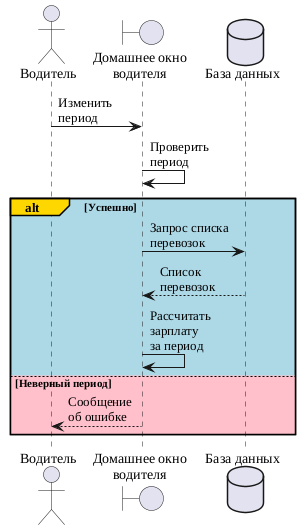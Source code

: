 @startuml
skinparam defaultFontName Liberation Serif

actor "Водитель" as driver
boundary "Домашнее окно\nводителя" as w_home
database "База данных" as db 

' activate w_home
driver -> w_home : Изменить\nпериод
w_home -> w_home : Проверить\nпериод
alt#Gold #LightBlue Успешно
    w_home -> db : Запрос списка\nперевозок
    w_home <-- db : Список\nперевозок
    w_home -> w_home : Рассчитать\nзарплату\nза период
else #Pink Неверный период
    driver <-- w_home : Сообщение\nоб ошибке
end

@enduml
